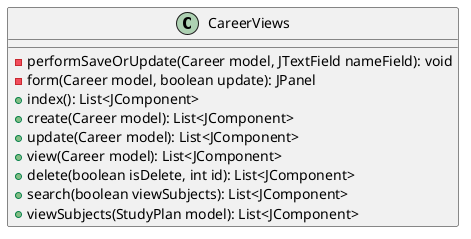 @startuml

class CareerViews {
    - performSaveOrUpdate(Career model, JTextField nameField): void
    - form(Career model, boolean update): JPanel
    + index(): List<JComponent>
    + create(Career model): List<JComponent>
    + update(Career model): List<JComponent>
    + view(Career model): List<JComponent>
    + delete(boolean isDelete, int id): List<JComponent>
    + search(boolean viewSubjects): List<JComponent>
    + viewSubjects(StudyPlan model): List<JComponent>
}

@enduml
